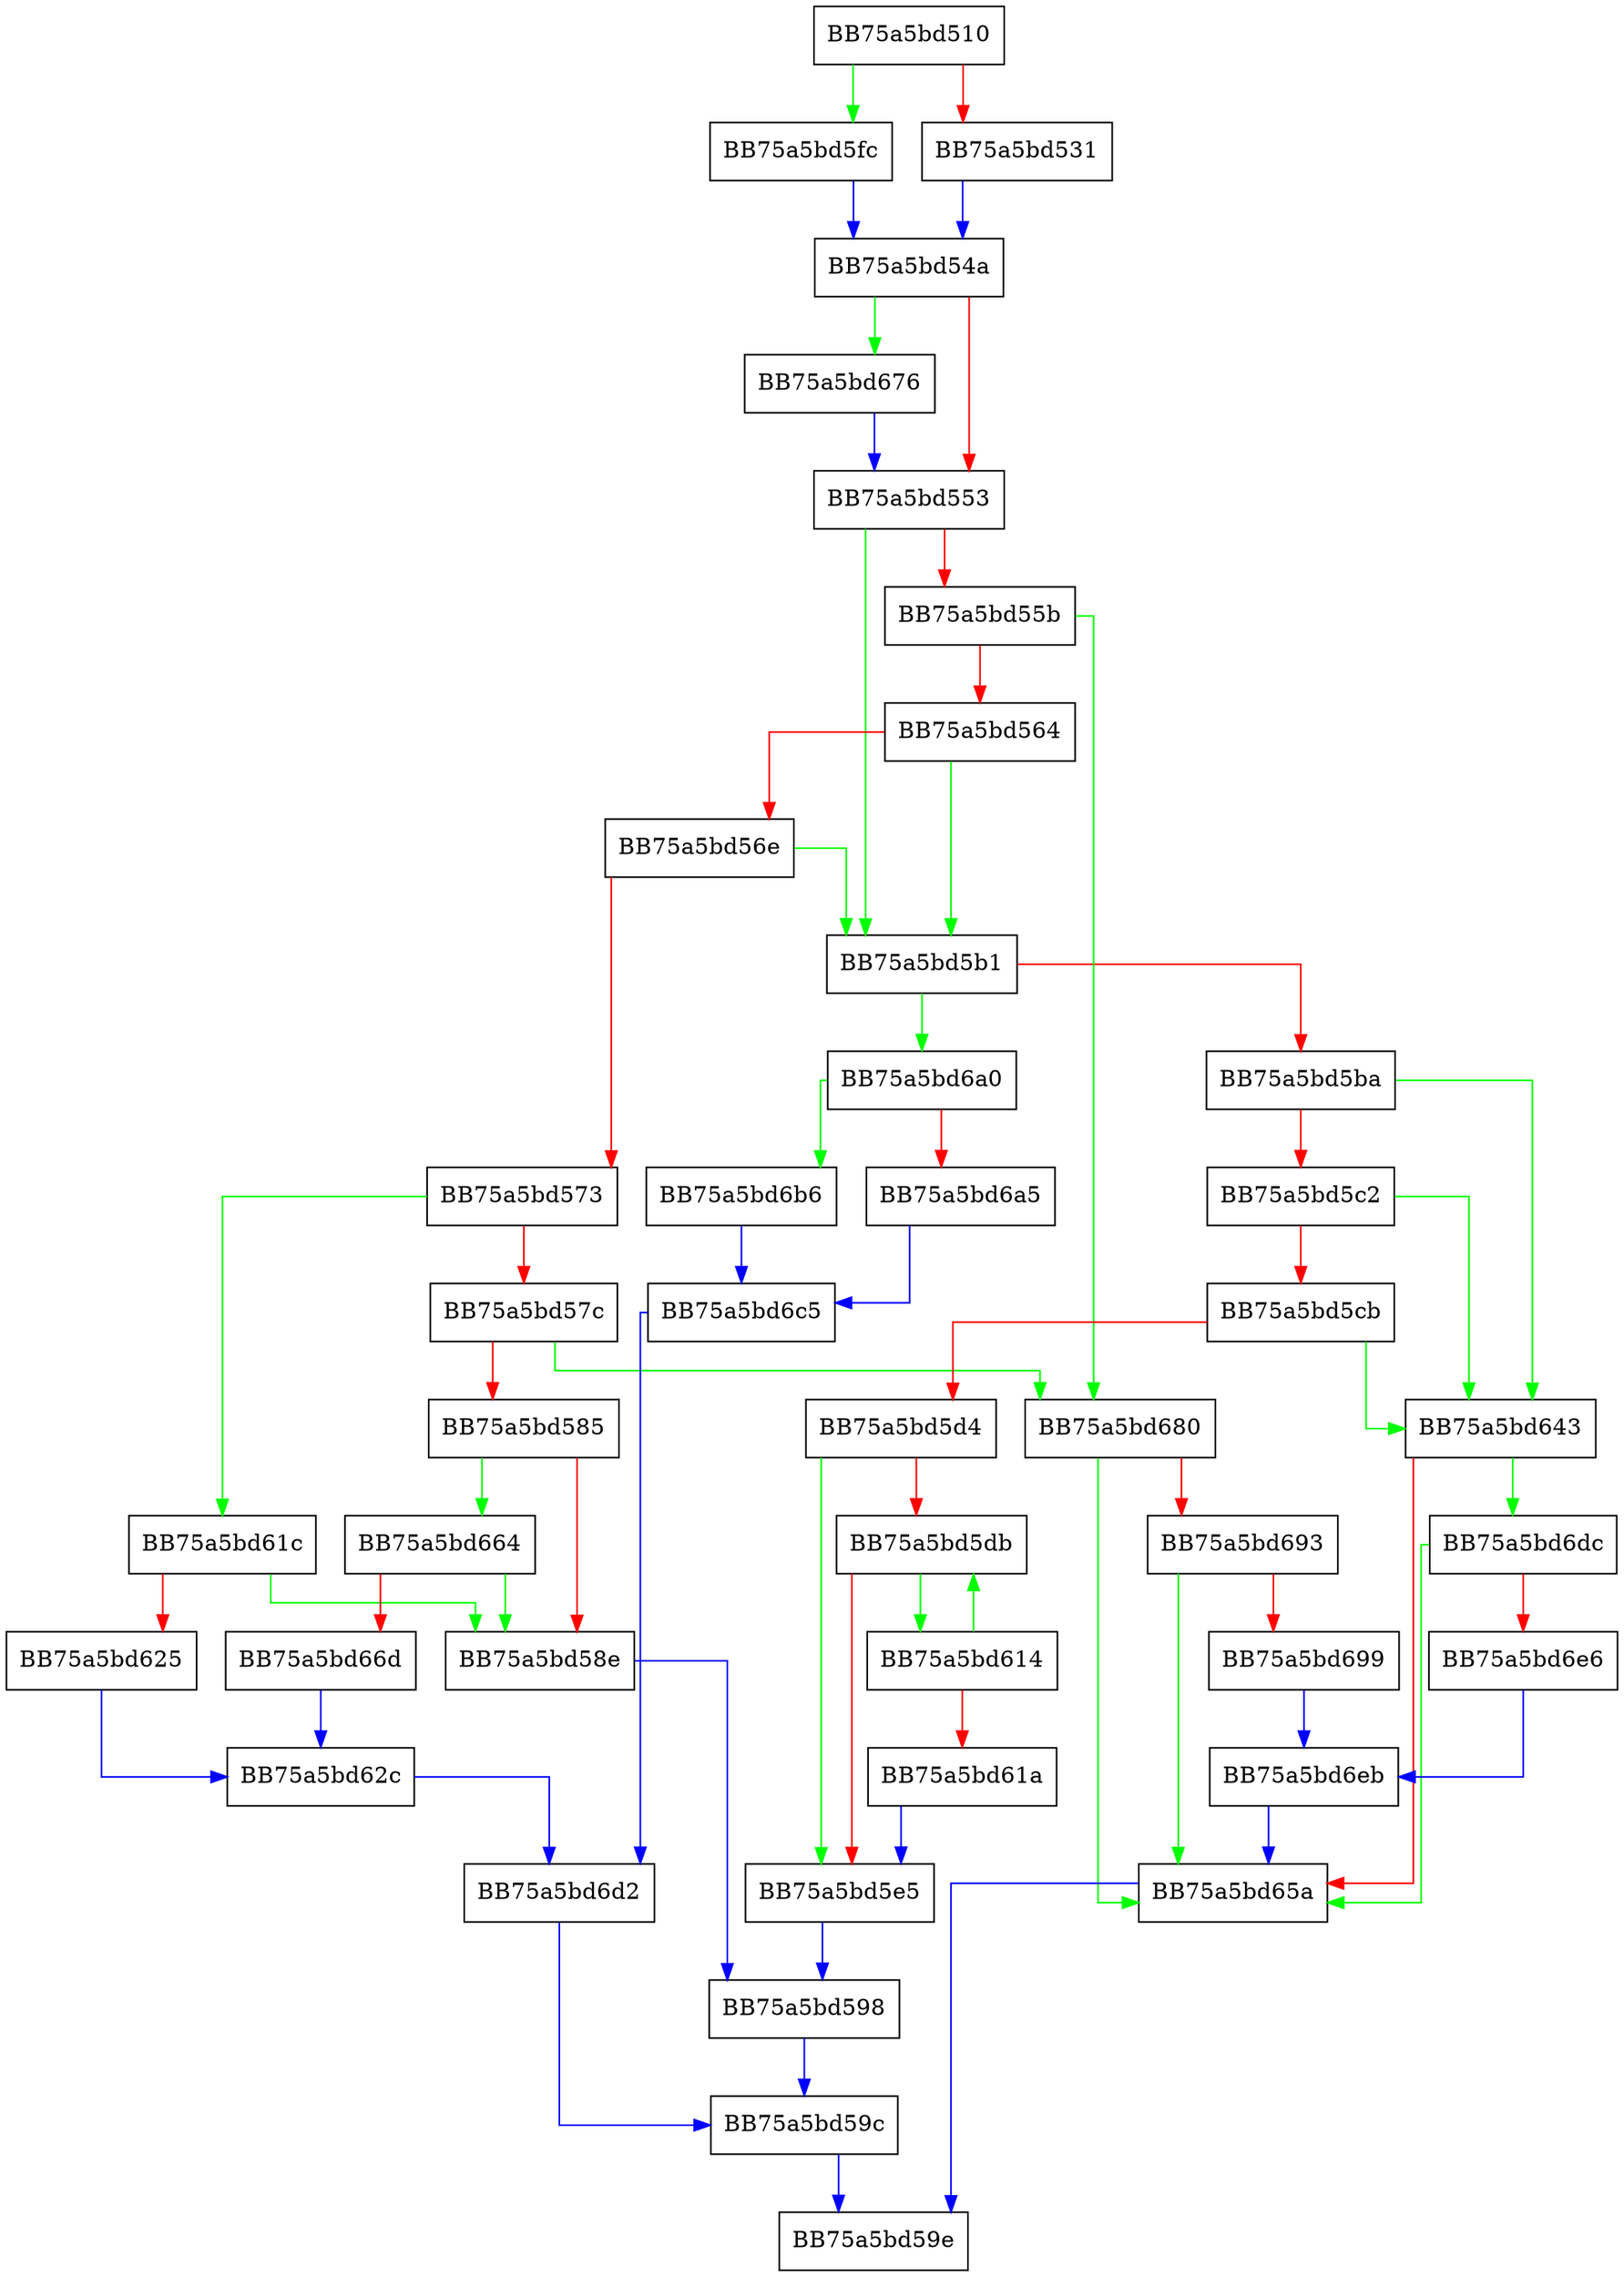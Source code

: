 digraph GetRegistryValueData {
  node [shape="box"];
  graph [splines=ortho];
  BB75a5bd510 -> BB75a5bd5fc [color="green"];
  BB75a5bd510 -> BB75a5bd531 [color="red"];
  BB75a5bd531 -> BB75a5bd54a [color="blue"];
  BB75a5bd54a -> BB75a5bd676 [color="green"];
  BB75a5bd54a -> BB75a5bd553 [color="red"];
  BB75a5bd553 -> BB75a5bd5b1 [color="green"];
  BB75a5bd553 -> BB75a5bd55b [color="red"];
  BB75a5bd55b -> BB75a5bd680 [color="green"];
  BB75a5bd55b -> BB75a5bd564 [color="red"];
  BB75a5bd564 -> BB75a5bd5b1 [color="green"];
  BB75a5bd564 -> BB75a5bd56e [color="red"];
  BB75a5bd56e -> BB75a5bd5b1 [color="green"];
  BB75a5bd56e -> BB75a5bd573 [color="red"];
  BB75a5bd573 -> BB75a5bd61c [color="green"];
  BB75a5bd573 -> BB75a5bd57c [color="red"];
  BB75a5bd57c -> BB75a5bd680 [color="green"];
  BB75a5bd57c -> BB75a5bd585 [color="red"];
  BB75a5bd585 -> BB75a5bd664 [color="green"];
  BB75a5bd585 -> BB75a5bd58e [color="red"];
  BB75a5bd58e -> BB75a5bd598 [color="blue"];
  BB75a5bd598 -> BB75a5bd59c [color="blue"];
  BB75a5bd59c -> BB75a5bd59e [color="blue"];
  BB75a5bd5b1 -> BB75a5bd6a0 [color="green"];
  BB75a5bd5b1 -> BB75a5bd5ba [color="red"];
  BB75a5bd5ba -> BB75a5bd643 [color="green"];
  BB75a5bd5ba -> BB75a5bd5c2 [color="red"];
  BB75a5bd5c2 -> BB75a5bd643 [color="green"];
  BB75a5bd5c2 -> BB75a5bd5cb [color="red"];
  BB75a5bd5cb -> BB75a5bd643 [color="green"];
  BB75a5bd5cb -> BB75a5bd5d4 [color="red"];
  BB75a5bd5d4 -> BB75a5bd5e5 [color="green"];
  BB75a5bd5d4 -> BB75a5bd5db [color="red"];
  BB75a5bd5db -> BB75a5bd614 [color="green"];
  BB75a5bd5db -> BB75a5bd5e5 [color="red"];
  BB75a5bd5e5 -> BB75a5bd598 [color="blue"];
  BB75a5bd5fc -> BB75a5bd54a [color="blue"];
  BB75a5bd614 -> BB75a5bd5db [color="green"];
  BB75a5bd614 -> BB75a5bd61a [color="red"];
  BB75a5bd61a -> BB75a5bd5e5 [color="blue"];
  BB75a5bd61c -> BB75a5bd58e [color="green"];
  BB75a5bd61c -> BB75a5bd625 [color="red"];
  BB75a5bd625 -> BB75a5bd62c [color="blue"];
  BB75a5bd62c -> BB75a5bd6d2 [color="blue"];
  BB75a5bd643 -> BB75a5bd6dc [color="green"];
  BB75a5bd643 -> BB75a5bd65a [color="red"];
  BB75a5bd65a -> BB75a5bd59e [color="blue"];
  BB75a5bd664 -> BB75a5bd58e [color="green"];
  BB75a5bd664 -> BB75a5bd66d [color="red"];
  BB75a5bd66d -> BB75a5bd62c [color="blue"];
  BB75a5bd676 -> BB75a5bd553 [color="blue"];
  BB75a5bd680 -> BB75a5bd65a [color="green"];
  BB75a5bd680 -> BB75a5bd693 [color="red"];
  BB75a5bd693 -> BB75a5bd65a [color="green"];
  BB75a5bd693 -> BB75a5bd699 [color="red"];
  BB75a5bd699 -> BB75a5bd6eb [color="blue"];
  BB75a5bd6a0 -> BB75a5bd6b6 [color="green"];
  BB75a5bd6a0 -> BB75a5bd6a5 [color="red"];
  BB75a5bd6a5 -> BB75a5bd6c5 [color="blue"];
  BB75a5bd6b6 -> BB75a5bd6c5 [color="blue"];
  BB75a5bd6c5 -> BB75a5bd6d2 [color="blue"];
  BB75a5bd6d2 -> BB75a5bd59c [color="blue"];
  BB75a5bd6dc -> BB75a5bd65a [color="green"];
  BB75a5bd6dc -> BB75a5bd6e6 [color="red"];
  BB75a5bd6e6 -> BB75a5bd6eb [color="blue"];
  BB75a5bd6eb -> BB75a5bd65a [color="blue"];
}